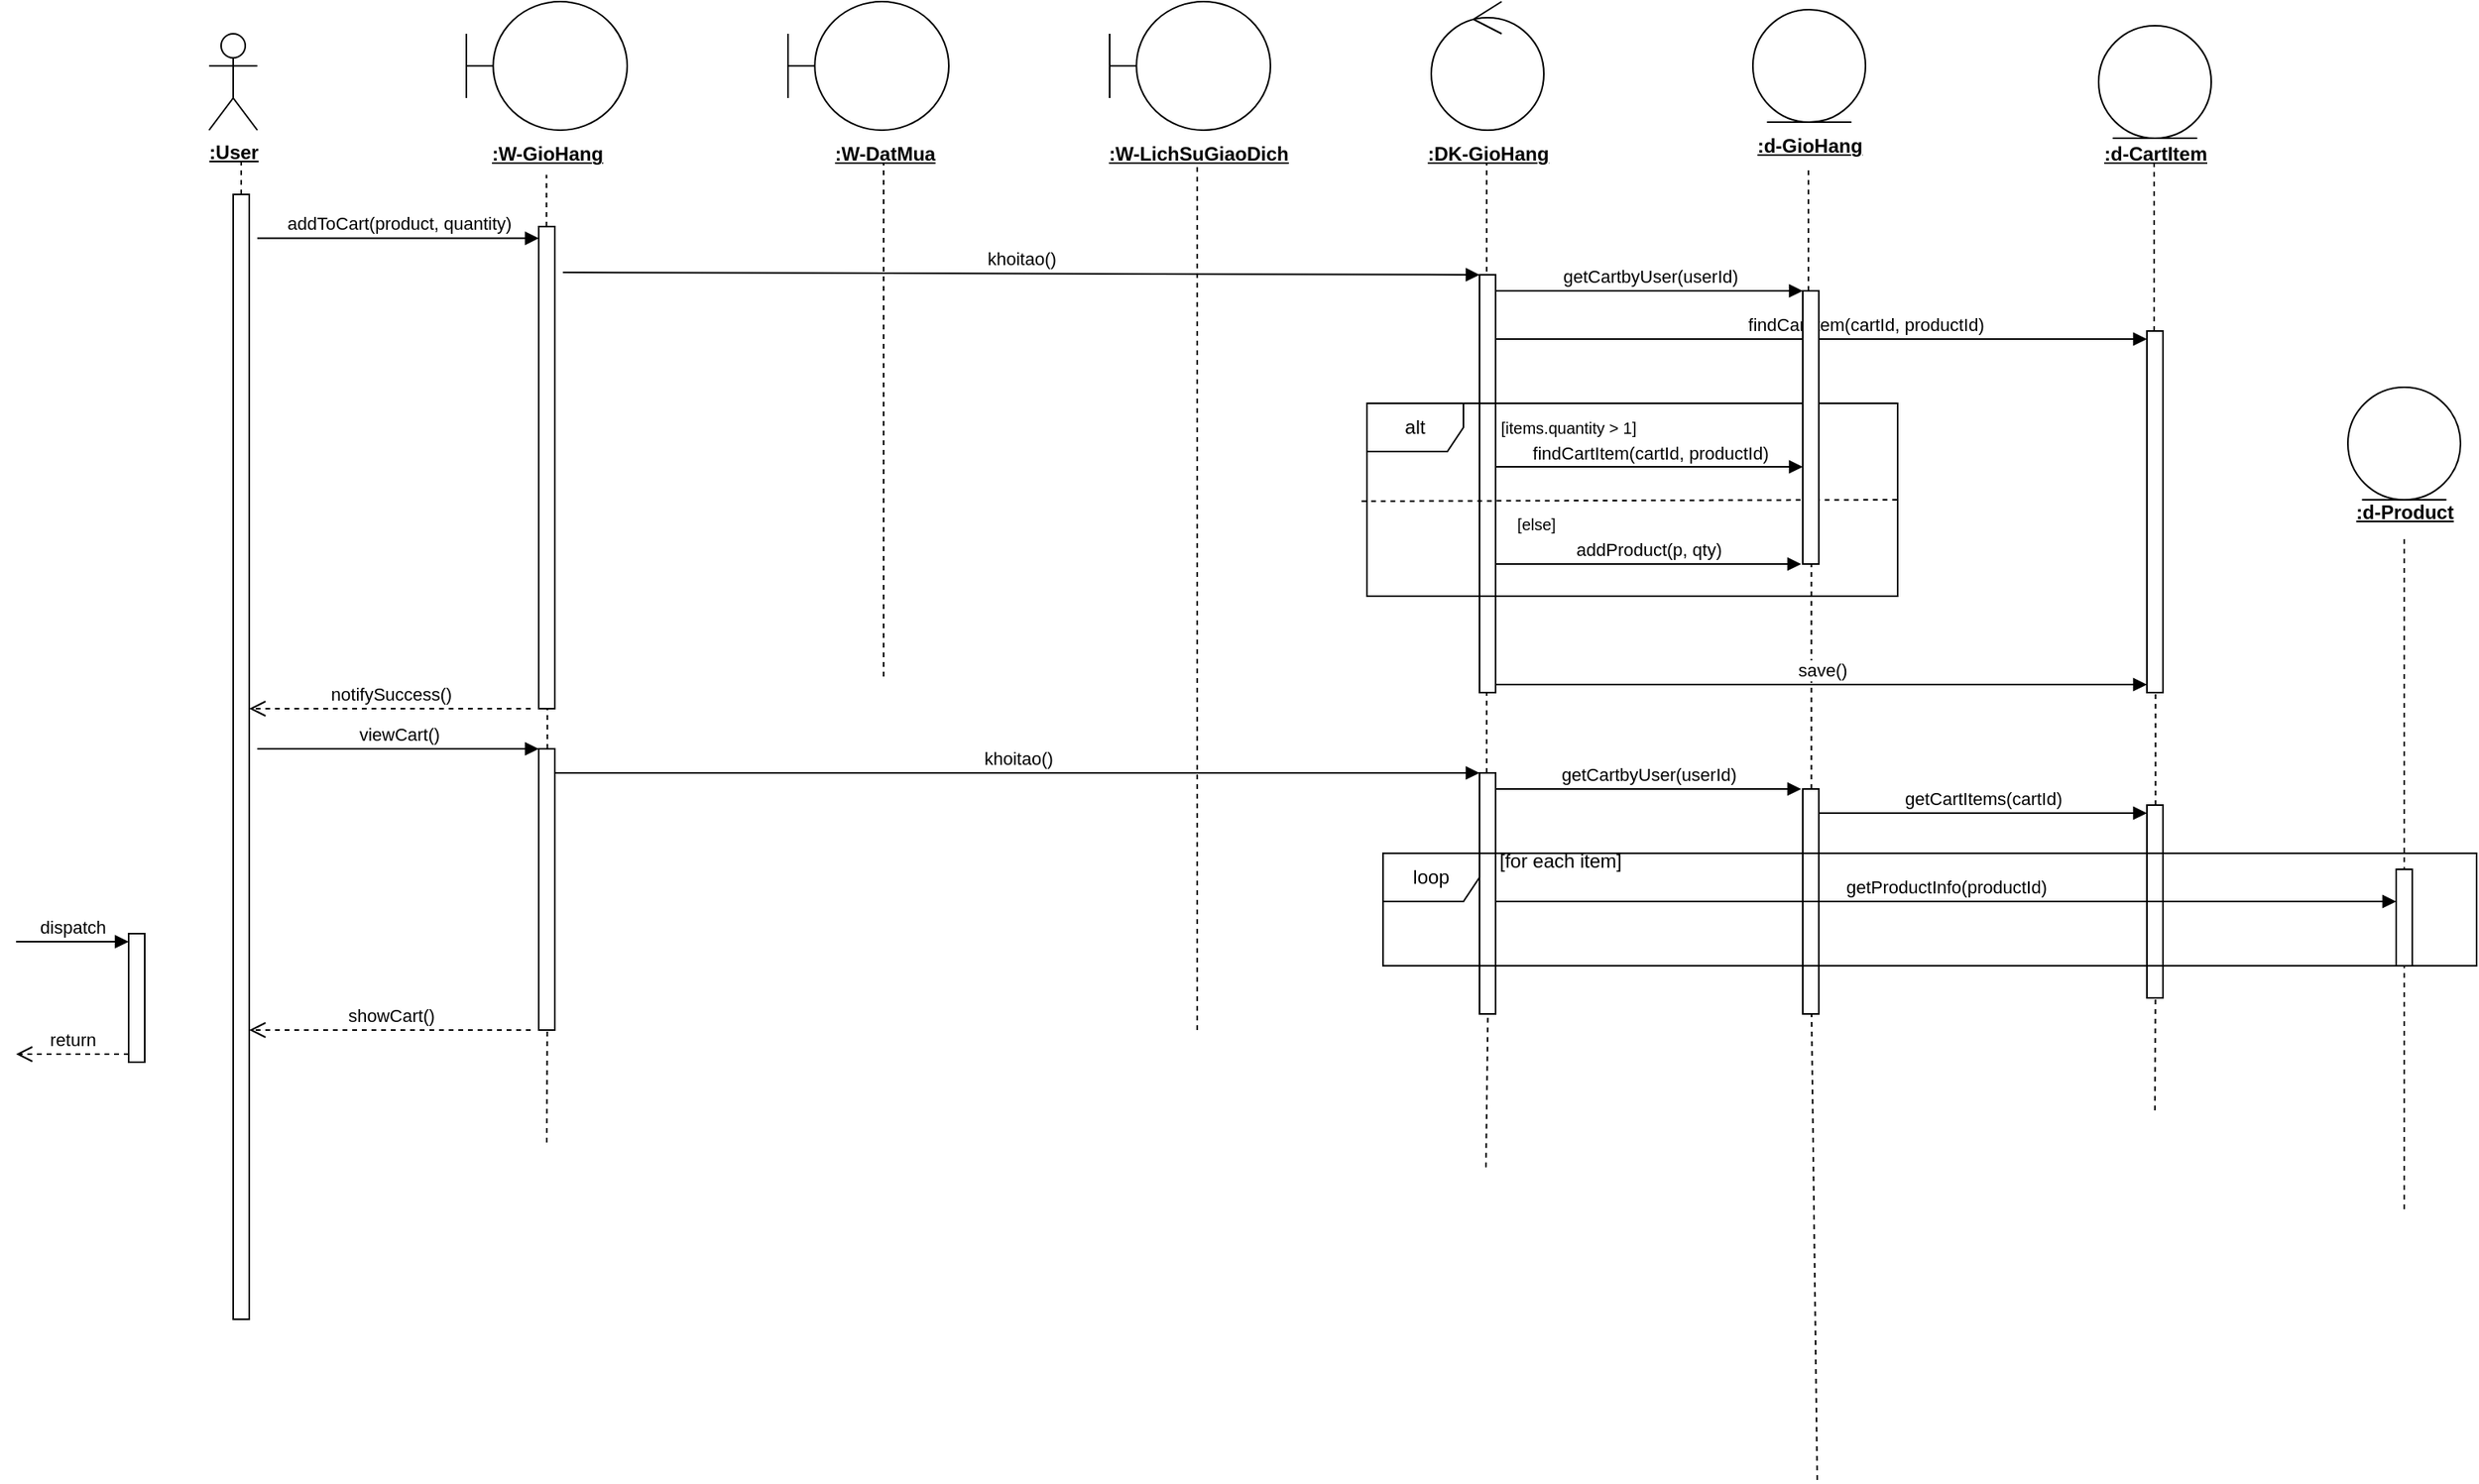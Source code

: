 <mxfile>
    <diagram id="i6ed9_GPbrMUFKTVZ5Md" name="Page-1">
        <mxGraphModel dx="1675" dy="433" grid="1" gridSize="10" guides="1" tooltips="1" connect="1" arrows="1" fold="1" page="1" pageScale="1" pageWidth="850" pageHeight="1100" math="0" shadow="0">
            <root>
                <mxCell id="0"/>
                <mxCell id="1" parent="0"/>
                <mxCell id="3" value="" style="endArrow=none;dashed=1;html=1;" edge="1" parent="1" source="8">
                    <mxGeometry width="50" height="50" relative="1" as="geometry">
                        <mxPoint x="130" y="450" as="sourcePoint"/>
                        <mxPoint x="130" y="150" as="targetPoint"/>
                    </mxGeometry>
                </mxCell>
                <mxCell id="4" value="&lt;b&gt;&lt;u&gt;:User&lt;/u&gt;&lt;/b&gt;" style="shape=umlActor;verticalLabelPosition=bottom;verticalAlign=top;html=1;" vertex="1" parent="1">
                    <mxGeometry x="110" y="70" width="30" height="60" as="geometry"/>
                </mxCell>
                <mxCell id="7" value="" style="endArrow=none;dashed=1;html=1;" edge="1" parent="1" target="8">
                    <mxGeometry width="50" height="50" relative="1" as="geometry">
                        <mxPoint x="130" y="500" as="sourcePoint"/>
                        <mxPoint x="130" y="150" as="targetPoint"/>
                    </mxGeometry>
                </mxCell>
                <mxCell id="8" value="" style="html=1;points=[[0,0,0,0,5],[0,1,0,0,-5],[1,0,0,0,5],[1,1,0,0,-5]];perimeter=orthogonalPerimeter;outlineConnect=0;targetShapes=umlLifeline;portConstraint=eastwest;newEdgeStyle={&quot;curved&quot;:0,&quot;rounded&quot;:0};" vertex="1" parent="1">
                    <mxGeometry x="125" y="170" width="10" height="700" as="geometry"/>
                </mxCell>
                <mxCell id="9" value="" style="shape=umlBoundary;whiteSpace=wrap;html=1;" vertex="1" parent="1">
                    <mxGeometry x="270" y="50" width="100" height="80" as="geometry"/>
                </mxCell>
                <mxCell id="12" value="&lt;b&gt;&lt;u&gt;:W-GioHang&lt;/u&gt;&lt;/b&gt;" style="text;html=1;align=center;verticalAlign=middle;resizable=0;points=[];autosize=1;strokeColor=none;fillColor=none;" vertex="1" parent="1">
                    <mxGeometry x="275" y="130" width="90" height="30" as="geometry"/>
                </mxCell>
                <mxCell id="13" value="" style="endArrow=none;dashed=1;html=1;entryX=0.535;entryY=0.926;entryDx=0;entryDy=0;entryPerimeter=0;exitX=0.481;exitY=0;exitDx=0;exitDy=0;exitPerimeter=0;" edge="1" parent="1" source="27">
                    <mxGeometry width="50" height="50" relative="1" as="geometry">
                        <mxPoint x="319.81" y="190" as="sourcePoint"/>
                        <mxPoint x="319.81" y="157.78" as="targetPoint"/>
                    </mxGeometry>
                </mxCell>
                <mxCell id="14" value="" style="shape=umlBoundary;whiteSpace=wrap;html=1;" vertex="1" parent="1">
                    <mxGeometry x="470" y="50" width="100" height="80" as="geometry"/>
                </mxCell>
                <mxCell id="15" value="&lt;b&gt;&lt;u&gt;:W-LichSuGiaoDich&lt;/u&gt;&lt;/b&gt;" style="text;html=1;align=center;verticalAlign=middle;resizable=0;points=[];autosize=1;strokeColor=none;fillColor=none;" vertex="1" parent="1">
                    <mxGeometry x="655" y="130" width="140" height="30" as="geometry"/>
                </mxCell>
                <mxCell id="16" value="" style="endArrow=none;dashed=1;html=1;entryX=0.535;entryY=0.926;entryDx=0;entryDy=0;entryPerimeter=0;" edge="1" parent="1">
                    <mxGeometry width="50" height="50" relative="1" as="geometry">
                        <mxPoint x="529.44" y="470" as="sourcePoint"/>
                        <mxPoint x="529.44" y="150" as="targetPoint"/>
                    </mxGeometry>
                </mxCell>
                <mxCell id="17" value="" style="ellipse;shape=umlControl;whiteSpace=wrap;html=1;" vertex="1" parent="1">
                    <mxGeometry x="870" y="50" width="70" height="80" as="geometry"/>
                </mxCell>
                <mxCell id="18" value="&lt;b&gt;&lt;u&gt;:DK-GioHang&lt;/u&gt;&lt;/b&gt;" style="text;html=1;align=center;verticalAlign=middle;resizable=0;points=[];autosize=1;strokeColor=none;fillColor=none;" vertex="1" parent="1">
                    <mxGeometry x="855" y="130" width="100" height="30" as="geometry"/>
                </mxCell>
                <mxCell id="19" value="" style="endArrow=none;dashed=1;html=1;entryX=0.535;entryY=0.926;entryDx=0;entryDy=0;entryPerimeter=0;" edge="1" parent="1">
                    <mxGeometry width="50" height="50" relative="1" as="geometry">
                        <mxPoint x="724.44" y="690" as="sourcePoint"/>
                        <mxPoint x="724.44" y="150" as="targetPoint"/>
                    </mxGeometry>
                </mxCell>
                <mxCell id="21" value="&lt;b&gt;&lt;u&gt;:d-CartItem&lt;/u&gt;&lt;/b&gt;" style="text;html=1;align=center;verticalAlign=middle;resizable=0;points=[];autosize=1;strokeColor=none;fillColor=none;" vertex="1" parent="1">
                    <mxGeometry x="1275" y="130" width="90" height="30" as="geometry"/>
                </mxCell>
                <mxCell id="22" value="" style="endArrow=none;dashed=1;html=1;entryX=0.535;entryY=0.926;entryDx=0;entryDy=0;entryPerimeter=0;" edge="1" parent="1" source="86">
                    <mxGeometry width="50" height="50" relative="1" as="geometry">
                        <mxPoint x="904" y="775.412" as="sourcePoint"/>
                        <mxPoint x="904.44" y="150" as="targetPoint"/>
                    </mxGeometry>
                </mxCell>
                <mxCell id="23" value="" style="shape=umlBoundary;whiteSpace=wrap;html=1;" vertex="1" parent="1">
                    <mxGeometry x="670" y="50" width="100" height="80" as="geometry"/>
                </mxCell>
                <mxCell id="24" value="&lt;b&gt;&lt;u&gt;:W-DatMua&lt;/u&gt;&lt;/b&gt;" style="text;html=1;align=center;verticalAlign=middle;resizable=0;points=[];autosize=1;strokeColor=none;fillColor=none;" vertex="1" parent="1">
                    <mxGeometry x="485" y="130" width="90" height="30" as="geometry"/>
                </mxCell>
                <mxCell id="26" value="" style="endArrow=none;dashed=1;html=1;entryX=0.535;entryY=0.926;entryDx=0;entryDy=0;entryPerimeter=0;" edge="1" parent="1">
                    <mxGeometry width="50" height="50" relative="1" as="geometry">
                        <mxPoint x="1319.5" y="255" as="sourcePoint"/>
                        <mxPoint x="1319.5" y="150" as="targetPoint"/>
                    </mxGeometry>
                </mxCell>
                <mxCell id="28" value="addToCart(product, quantity)" style="html=1;verticalAlign=bottom;endArrow=block;curved=0;rounded=0;exitX=1.5;exitY=0.039;exitDx=0;exitDy=0;exitPerimeter=0;" edge="1" target="27" parent="1" source="8">
                    <mxGeometry relative="1" as="geometry">
                        <mxPoint x="140" y="195" as="sourcePoint"/>
                        <mxPoint x="310" y="190" as="targetPoint"/>
                    </mxGeometry>
                </mxCell>
                <mxCell id="30" value="" style="endArrow=none;dashed=1;html=1;entryX=0.535;entryY=0.926;entryDx=0;entryDy=0;entryPerimeter=0;" edge="1" parent="1" source="81" target="27">
                    <mxGeometry width="50" height="50" relative="1" as="geometry">
                        <mxPoint x="320" y="760" as="sourcePoint"/>
                        <mxPoint x="323" y="158" as="targetPoint"/>
                    </mxGeometry>
                </mxCell>
                <mxCell id="27" value="" style="html=1;points=[[0,0,0,0,5],[0,1,0,0,-5],[1,0,0,0,5],[1,1,0,0,-5]];perimeter=orthogonalPerimeter;outlineConnect=0;targetShapes=umlLifeline;portConstraint=eastwest;newEdgeStyle={&quot;curved&quot;:0,&quot;rounded&quot;:0};" vertex="1" parent="1">
                    <mxGeometry x="315" y="190" width="10" height="300" as="geometry"/>
                </mxCell>
                <mxCell id="40" value="" style="html=1;points=[[0,0,0,0,5],[0,1,0,0,-5],[1,0,0,0,5],[1,1,0,0,-5]];perimeter=orthogonalPerimeter;outlineConnect=0;targetShapes=umlLifeline;portConstraint=eastwest;newEdgeStyle={&quot;curved&quot;:0,&quot;rounded&quot;:0};" vertex="1" parent="1">
                    <mxGeometry x="900" y="220" width="10" height="260" as="geometry"/>
                </mxCell>
                <mxCell id="43" value="" style="ellipse;shape=umlEntity;whiteSpace=wrap;html=1;" vertex="1" parent="1">
                    <mxGeometry x="1070" y="55" width="70" height="70" as="geometry"/>
                </mxCell>
                <mxCell id="44" value="&lt;b&gt;&lt;u&gt;:d-GioHang&lt;/u&gt;&lt;/b&gt;" style="text;html=1;align=center;verticalAlign=middle;resizable=0;points=[];autosize=1;strokeColor=none;fillColor=none;" vertex="1" parent="1">
                    <mxGeometry x="1060" y="125" width="90" height="30" as="geometry"/>
                </mxCell>
                <mxCell id="45" value="" style="endArrow=none;dashed=1;html=1;entryX=0.535;entryY=0.926;entryDx=0;entryDy=0;entryPerimeter=0;" edge="1" parent="1">
                    <mxGeometry width="50" height="50" relative="1" as="geometry">
                        <mxPoint x="1104.52" y="236" as="sourcePoint"/>
                        <mxPoint x="1104.52" y="155" as="targetPoint"/>
                    </mxGeometry>
                </mxCell>
                <mxCell id="47" value="getCartbyUser(userId)" style="html=1;verticalAlign=bottom;endArrow=block;curved=0;rounded=0;" edge="1" target="46" parent="1">
                    <mxGeometry relative="1" as="geometry">
                        <mxPoint x="910" y="230" as="sourcePoint"/>
                        <mxPoint x="1250" y="230" as="targetPoint"/>
                    </mxGeometry>
                </mxCell>
                <mxCell id="50" value="" style="endArrow=none;dashed=1;html=1;entryX=0.535;entryY=0.926;entryDx=0;entryDy=0;entryPerimeter=0;" edge="1" parent="1" source="90" target="46">
                    <mxGeometry width="50" height="50" relative="1" as="geometry">
                        <mxPoint x="1275" y="964.571" as="sourcePoint"/>
                        <mxPoint x="1275" y="149" as="targetPoint"/>
                    </mxGeometry>
                </mxCell>
                <mxCell id="51" value="" style="ellipse;shape=umlEntity;whiteSpace=wrap;html=1;" vertex="1" parent="1">
                    <mxGeometry x="1285" y="65" width="70" height="70" as="geometry"/>
                </mxCell>
                <mxCell id="61" value="findCartItem(cartId, productId)" style="html=1;verticalAlign=bottom;endArrow=block;curved=0;rounded=0;entryX=0;entryY=0;entryDx=0;entryDy=5;" edge="1" target="60" parent="1" source="46">
                    <mxGeometry x="0.413" relative="1" as="geometry">
                        <mxPoint x="1040" y="260" as="sourcePoint"/>
                        <Array as="points">
                            <mxPoint x="910" y="260"/>
                        </Array>
                        <mxPoint as="offset"/>
                    </mxGeometry>
                </mxCell>
                <mxCell id="64" value="alt" style="shape=umlFrame;whiteSpace=wrap;html=1;pointerEvents=0;" vertex="1" parent="1">
                    <mxGeometry x="830" y="300" width="330" height="120" as="geometry"/>
                </mxCell>
                <mxCell id="65" value="&lt;font style=&quot;font-size: 10px;&quot;&gt;[items.quantity &amp;gt; 1]&lt;/font&gt;" style="text;html=1;align=center;verticalAlign=middle;resizable=0;points=[];autosize=1;strokeColor=none;fillColor=none;" vertex="1" parent="1">
                    <mxGeometry x="900" y="300" width="110" height="30" as="geometry"/>
                </mxCell>
                <mxCell id="66" value="khoitao()" style="html=1;verticalAlign=bottom;endArrow=block;curved=0;rounded=0;exitX=1.5;exitY=0.095;exitDx=0;exitDy=0;exitPerimeter=0;" edge="1" parent="1" source="27" target="40">
                    <mxGeometry relative="1" as="geometry">
                        <mxPoint x="420" y="190" as="sourcePoint"/>
                        <mxPoint x="595" y="190" as="targetPoint"/>
                    </mxGeometry>
                </mxCell>
                <mxCell id="69" value="findCartItem(cartId, productId)" style="html=1;verticalAlign=bottom;endArrow=block;curved=0;rounded=0;" edge="1" parent="1" source="40" target="46">
                    <mxGeometry relative="1" as="geometry">
                        <mxPoint x="920" y="339.5" as="sourcePoint"/>
                        <mxPoint x="1110" y="340" as="targetPoint"/>
                        <Array as="points">
                            <mxPoint x="1010" y="339.5"/>
                            <mxPoint x="1090" y="339.5"/>
                        </Array>
                    </mxGeometry>
                </mxCell>
                <mxCell id="70" value="" style="endArrow=none;dashed=1;html=1;exitX=-0.007;exitY=0.545;exitDx=0;exitDy=0;exitPerimeter=0;" edge="1" parent="1">
                    <mxGeometry width="50" height="50" relative="1" as="geometry">
                        <mxPoint x="826.64" y="360.91" as="sourcePoint"/>
                        <mxPoint x="1160" y="360" as="targetPoint"/>
                    </mxGeometry>
                </mxCell>
                <mxCell id="71" value="&lt;span style=&quot;font-size: 10px;&quot;&gt;[else]&lt;/span&gt;" style="text;html=1;align=center;verticalAlign=middle;resizable=0;points=[];autosize=1;strokeColor=none;fillColor=none;" vertex="1" parent="1">
                    <mxGeometry x="910" y="360" width="50" height="30" as="geometry"/>
                </mxCell>
                <mxCell id="72" value="addProduct(p, qty)" style="html=1;verticalAlign=bottom;endArrow=block;curved=0;rounded=0;" edge="1" parent="1" source="40">
                    <mxGeometry relative="1" as="geometry">
                        <mxPoint x="915" y="400.5" as="sourcePoint"/>
                        <mxPoint x="1100" y="400" as="targetPoint"/>
                        <Array as="points">
                            <mxPoint x="1015" y="400"/>
                            <mxPoint x="1095" y="400"/>
                        </Array>
                    </mxGeometry>
                </mxCell>
                <mxCell id="74" value="save()" style="html=1;verticalAlign=bottom;endArrow=block;curved=0;rounded=0;entryX=0;entryY=1;entryDx=0;entryDy=-5;entryPerimeter=0;" edge="1" target="60" parent="1" source="40">
                    <mxGeometry relative="1" as="geometry">
                        <mxPoint x="1041" y="475" as="sourcePoint"/>
                        <mxPoint x="1111" y="475" as="targetPoint"/>
                    </mxGeometry>
                </mxCell>
                <mxCell id="76" value="" style="html=1;points=[[0,0,0,0,5],[0,1,0,0,-5],[1,0,0,0,5],[1,1,0,0,-5]];perimeter=orthogonalPerimeter;outlineConnect=0;targetShapes=umlLifeline;portConstraint=eastwest;newEdgeStyle={&quot;curved&quot;:0,&quot;rounded&quot;:0};" vertex="1" parent="1">
                    <mxGeometry x="60" y="630" width="10" height="80" as="geometry"/>
                </mxCell>
                <mxCell id="77" value="dispatch" style="html=1;verticalAlign=bottom;endArrow=block;curved=0;rounded=0;entryX=0;entryY=0;entryDx=0;entryDy=5;" edge="1" target="76" parent="1">
                    <mxGeometry relative="1" as="geometry">
                        <mxPoint x="-10" y="635" as="sourcePoint"/>
                    </mxGeometry>
                </mxCell>
                <mxCell id="78" value="return" style="html=1;verticalAlign=bottom;endArrow=open;dashed=1;endSize=8;curved=0;rounded=0;exitX=0;exitY=1;exitDx=0;exitDy=-5;" edge="1" source="76" parent="1">
                    <mxGeometry relative="1" as="geometry">
                        <mxPoint x="-10" y="705" as="targetPoint"/>
                    </mxGeometry>
                </mxCell>
                <mxCell id="80" value="notifySuccess()" style="html=1;verticalAlign=bottom;endArrow=open;dashed=1;endSize=8;curved=0;rounded=0;" edge="1" parent="1" target="8">
                    <mxGeometry relative="1" as="geometry">
                        <mxPoint x="200" y="460" as="targetPoint"/>
                        <mxPoint x="310" y="490" as="sourcePoint"/>
                    </mxGeometry>
                </mxCell>
                <mxCell id="84" value="" style="endArrow=none;dashed=1;html=1;entryX=0.535;entryY=0.926;entryDx=0;entryDy=0;entryPerimeter=0;" edge="1" parent="1" target="81">
                    <mxGeometry width="50" height="50" relative="1" as="geometry">
                        <mxPoint x="320" y="760" as="sourcePoint"/>
                        <mxPoint x="320" y="486" as="targetPoint"/>
                    </mxGeometry>
                </mxCell>
                <mxCell id="81" value="" style="html=1;points=[[0,0,0,0,5],[0,1,0,0,-5],[1,0,0,0,5],[1,1,0,0,-5]];perimeter=orthogonalPerimeter;outlineConnect=0;targetShapes=umlLifeline;portConstraint=eastwest;newEdgeStyle={&quot;curved&quot;:0,&quot;rounded&quot;:0};" vertex="1" parent="1">
                    <mxGeometry x="315" y="515" width="10" height="175" as="geometry"/>
                </mxCell>
                <mxCell id="85" value="viewCart()" style="html=1;verticalAlign=bottom;endArrow=block;curved=0;rounded=0;" edge="1" parent="1">
                    <mxGeometry relative="1" as="geometry">
                        <mxPoint x="140" y="515" as="sourcePoint"/>
                        <mxPoint x="315" y="515" as="targetPoint"/>
                    </mxGeometry>
                </mxCell>
                <mxCell id="87" value="khoitao()" style="html=1;verticalAlign=bottom;endArrow=block;curved=0;rounded=0;" edge="1" target="86" parent="1">
                    <mxGeometry relative="1" as="geometry">
                        <mxPoint x="325" y="530" as="sourcePoint"/>
                        <mxPoint x="895" y="530" as="targetPoint"/>
                    </mxGeometry>
                </mxCell>
                <mxCell id="89" value="" style="endArrow=none;dashed=1;html=1;entryX=0.535;entryY=0.926;entryDx=0;entryDy=0;entryPerimeter=0;" edge="1" parent="1" target="86">
                    <mxGeometry width="50" height="50" relative="1" as="geometry">
                        <mxPoint x="904" y="775.412" as="sourcePoint"/>
                        <mxPoint x="904.44" y="150" as="targetPoint"/>
                    </mxGeometry>
                </mxCell>
                <mxCell id="86" value="" style="html=1;points=[[0,0,0,0,5],[0,1,0,0,-5],[1,0,0,0,5],[1,1,0,0,-5]];perimeter=orthogonalPerimeter;outlineConnect=0;targetShapes=umlLifeline;portConstraint=eastwest;newEdgeStyle={&quot;curved&quot;:0,&quot;rounded&quot;:0};" vertex="1" parent="1">
                    <mxGeometry x="900" y="530" width="10" height="150" as="geometry"/>
                </mxCell>
                <mxCell id="91" value="getCartbyUser(userId)" style="html=1;verticalAlign=bottom;endArrow=block;curved=0;rounded=0;entryX=-0.1;entryY=0;entryDx=0;entryDy=0;entryPerimeter=0;" edge="1" target="90" parent="1" source="86">
                    <mxGeometry relative="1" as="geometry">
                        <mxPoint x="1200" y="510" as="sourcePoint"/>
                    </mxGeometry>
                </mxCell>
                <mxCell id="93" value="" style="endArrow=none;dashed=1;html=1;entryX=0.535;entryY=0.926;entryDx=0;entryDy=0;entryPerimeter=0;" edge="1" parent="1" target="90">
                    <mxGeometry width="50" height="50" relative="1" as="geometry">
                        <mxPoint x="1110" y="970" as="sourcePoint"/>
                        <mxPoint x="1275" y="387" as="targetPoint"/>
                    </mxGeometry>
                </mxCell>
                <mxCell id="90" value="" style="html=1;points=[[0,0,0,0,5],[0,1,0,0,-5],[1,0,0,0,5],[1,1,0,0,-5]];perimeter=orthogonalPerimeter;outlineConnect=0;targetShapes=umlLifeline;portConstraint=eastwest;newEdgeStyle={&quot;curved&quot;:0,&quot;rounded&quot;:0};" vertex="1" parent="1">
                    <mxGeometry x="1101" y="540" width="10" height="140" as="geometry"/>
                </mxCell>
                <mxCell id="46" value="" style="html=1;points=[[0,0,0,0,5],[0,1,0,0,-5],[1,0,0,0,5],[1,1,0,0,-5]];perimeter=orthogonalPerimeter;outlineConnect=0;targetShapes=umlLifeline;portConstraint=eastwest;newEdgeStyle={&quot;curved&quot;:0,&quot;rounded&quot;:0};" vertex="1" parent="1">
                    <mxGeometry x="1101" y="230" width="10" height="170" as="geometry"/>
                </mxCell>
                <mxCell id="95" value="" style="endArrow=none;dashed=1;html=1;entryX=0.535;entryY=0.926;entryDx=0;entryDy=0;entryPerimeter=0;" edge="1" parent="1" source="96" target="60">
                    <mxGeometry width="50" height="50" relative="1" as="geometry">
                        <mxPoint x="1320" y="740" as="sourcePoint"/>
                        <mxPoint x="1410" y="150" as="targetPoint"/>
                    </mxGeometry>
                </mxCell>
                <mxCell id="60" value="" style="html=1;points=[[0,0,0,0,5],[0,1,0,0,-5],[1,0,0,0,5],[1,1,0,0,-5]];perimeter=orthogonalPerimeter;outlineConnect=0;targetShapes=umlLifeline;portConstraint=eastwest;newEdgeStyle={&quot;curved&quot;:0,&quot;rounded&quot;:0};" vertex="1" parent="1">
                    <mxGeometry x="1315" y="255" width="10" height="225" as="geometry"/>
                </mxCell>
                <mxCell id="97" value="getCartItems(cartId)" style="html=1;verticalAlign=bottom;endArrow=block;curved=0;rounded=0;entryX=0;entryY=0;entryDx=0;entryDy=5;" edge="1" target="96" parent="1" source="90">
                    <mxGeometry relative="1" as="geometry">
                        <mxPoint x="1330" y="555" as="sourcePoint"/>
                    </mxGeometry>
                </mxCell>
                <mxCell id="99" value="" style="endArrow=none;dashed=1;html=1;entryX=0.535;entryY=0.926;entryDx=0;entryDy=0;entryPerimeter=0;" edge="1" parent="1" target="96">
                    <mxGeometry width="50" height="50" relative="1" as="geometry">
                        <mxPoint x="1320" y="740" as="sourcePoint"/>
                        <mxPoint x="1320" y="463" as="targetPoint"/>
                    </mxGeometry>
                </mxCell>
                <mxCell id="96" value="" style="html=1;points=[[0,0,0,0,5],[0,1,0,0,-5],[1,0,0,0,5],[1,1,0,0,-5]];perimeter=orthogonalPerimeter;outlineConnect=0;targetShapes=umlLifeline;portConstraint=eastwest;newEdgeStyle={&quot;curved&quot;:0,&quot;rounded&quot;:0};" vertex="1" parent="1">
                    <mxGeometry x="1315" y="550" width="10" height="120" as="geometry"/>
                </mxCell>
                <mxCell id="101" value="" style="ellipse;shape=umlEntity;whiteSpace=wrap;html=1;" vertex="1" parent="1">
                    <mxGeometry x="1440" y="290" width="70" height="70" as="geometry"/>
                </mxCell>
                <mxCell id="102" value="&lt;b&gt;&lt;u&gt;:d-Product&lt;/u&gt;&lt;/b&gt;" style="text;html=1;align=center;verticalAlign=middle;resizable=0;points=[];autosize=1;strokeColor=none;fillColor=none;" vertex="1" parent="1">
                    <mxGeometry x="1435" y="352.5" width="80" height="30" as="geometry"/>
                </mxCell>
                <mxCell id="103" value="" style="endArrow=none;dashed=1;html=1;" edge="1" parent="1" target="102">
                    <mxGeometry width="50" height="50" relative="1" as="geometry">
                        <mxPoint x="1475" y="801.455" as="sourcePoint"/>
                        <mxPoint x="1480" y="280" as="targetPoint"/>
                    </mxGeometry>
                </mxCell>
                <mxCell id="104" value="[for each item]" style="text;html=1;align=center;verticalAlign=middle;resizable=0;points=[];autosize=1;strokeColor=none;fillColor=none;" vertex="1" parent="1">
                    <mxGeometry x="900" y="570" width="100" height="30" as="geometry"/>
                </mxCell>
                <mxCell id="109" value="" style="html=1;points=[[0,0,0,0,5],[0,1,0,0,-5],[1,0,0,0,5],[1,1,0,0,-5]];perimeter=orthogonalPerimeter;outlineConnect=0;targetShapes=umlLifeline;portConstraint=eastwest;newEdgeStyle={&quot;curved&quot;:0,&quot;rounded&quot;:0};" vertex="1" parent="1">
                    <mxGeometry x="1470" y="590" width="10" height="60" as="geometry"/>
                </mxCell>
                <mxCell id="110" value="getProductInfo(productId)" style="html=1;verticalAlign=bottom;endArrow=block;curved=0;rounded=0;entryX=0;entryY=0;entryDx=0;entryDy=5;" edge="1" parent="1">
                    <mxGeometry relative="1" as="geometry">
                        <mxPoint x="910" y="610" as="sourcePoint"/>
                        <mxPoint x="1470" y="610" as="targetPoint"/>
                    </mxGeometry>
                </mxCell>
                <mxCell id="112" value="loop" style="shape=umlFrame;whiteSpace=wrap;html=1;pointerEvents=0;" vertex="1" parent="1">
                    <mxGeometry x="840" y="580" width="680" height="70" as="geometry"/>
                </mxCell>
                <mxCell id="113" value="showCart()" style="html=1;verticalAlign=bottom;endArrow=open;dashed=1;endSize=8;curved=0;rounded=0;" edge="1" parent="1" target="8">
                    <mxGeometry relative="1" as="geometry">
                        <mxPoint x="140" y="689" as="targetPoint"/>
                        <mxPoint x="310" y="690" as="sourcePoint"/>
                    </mxGeometry>
                </mxCell>
            </root>
        </mxGraphModel>
    </diagram>
</mxfile>